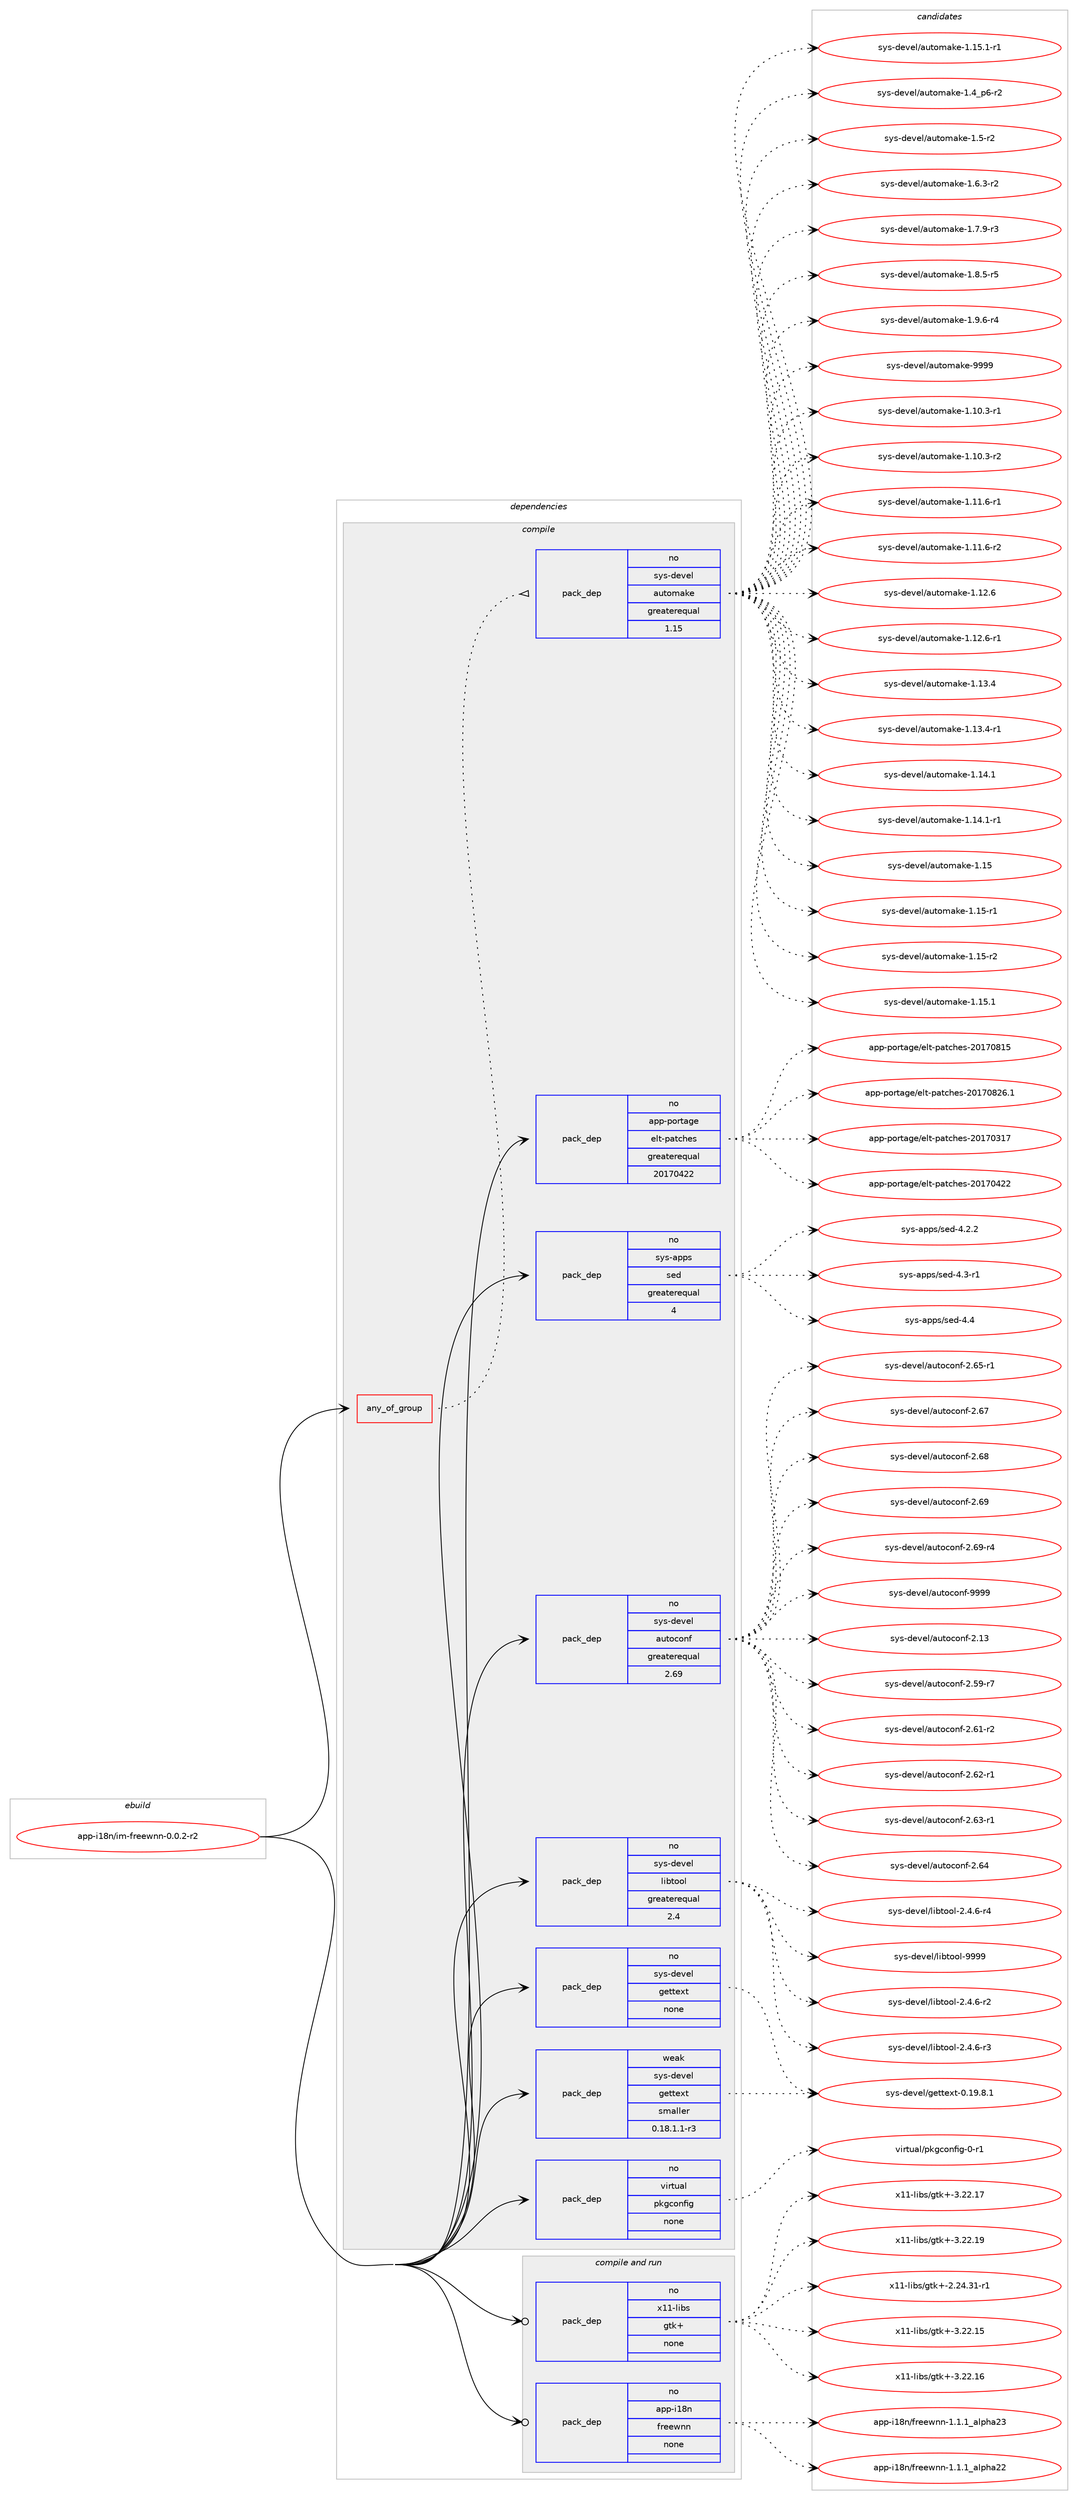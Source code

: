 digraph prolog {

# *************
# Graph options
# *************

newrank=true;
concentrate=true;
compound=true;
graph [rankdir=LR,fontname=Helvetica,fontsize=10,ranksep=1.5];#, ranksep=2.5, nodesep=0.2];
edge  [arrowhead=vee];
node  [fontname=Helvetica,fontsize=10];

# **********
# The ebuild
# **********

subgraph cluster_leftcol {
color=gray;
rank=same;
label=<<i>ebuild</i>>;
id [label="app-i18n/im-freewnn-0.0.2-r2", color=red, width=4, href="../app-i18n/im-freewnn-0.0.2-r2.svg"];
}

# ****************
# The dependencies
# ****************

subgraph cluster_midcol {
color=gray;
label=<<i>dependencies</i>>;
subgraph cluster_compile {
fillcolor="#eeeeee";
style=filled;
label=<<i>compile</i>>;
subgraph any646 {
dependency42853 [label=<<TABLE BORDER="0" CELLBORDER="1" CELLSPACING="0" CELLPADDING="4"><TR><TD CELLPADDING="10">any_of_group</TD></TR></TABLE>>, shape=none, color=red];subgraph pack30320 {
dependency42854 [label=<<TABLE BORDER="0" CELLBORDER="1" CELLSPACING="0" CELLPADDING="4" WIDTH="220"><TR><TD ROWSPAN="6" CELLPADDING="30">pack_dep</TD></TR><TR><TD WIDTH="110">no</TD></TR><TR><TD>sys-devel</TD></TR><TR><TD>automake</TD></TR><TR><TD>greaterequal</TD></TR><TR><TD>1.15</TD></TR></TABLE>>, shape=none, color=blue];
}
dependency42853:e -> dependency42854:w [weight=20,style="dotted",arrowhead="oinv"];
}
id:e -> dependency42853:w [weight=20,style="solid",arrowhead="vee"];
subgraph pack30321 {
dependency42855 [label=<<TABLE BORDER="0" CELLBORDER="1" CELLSPACING="0" CELLPADDING="4" WIDTH="220"><TR><TD ROWSPAN="6" CELLPADDING="30">pack_dep</TD></TR><TR><TD WIDTH="110">no</TD></TR><TR><TD>app-portage</TD></TR><TR><TD>elt-patches</TD></TR><TR><TD>greaterequal</TD></TR><TR><TD>20170422</TD></TR></TABLE>>, shape=none, color=blue];
}
id:e -> dependency42855:w [weight=20,style="solid",arrowhead="vee"];
subgraph pack30322 {
dependency42856 [label=<<TABLE BORDER="0" CELLBORDER="1" CELLSPACING="0" CELLPADDING="4" WIDTH="220"><TR><TD ROWSPAN="6" CELLPADDING="30">pack_dep</TD></TR><TR><TD WIDTH="110">no</TD></TR><TR><TD>sys-apps</TD></TR><TR><TD>sed</TD></TR><TR><TD>greaterequal</TD></TR><TR><TD>4</TD></TR></TABLE>>, shape=none, color=blue];
}
id:e -> dependency42856:w [weight=20,style="solid",arrowhead="vee"];
subgraph pack30323 {
dependency42857 [label=<<TABLE BORDER="0" CELLBORDER="1" CELLSPACING="0" CELLPADDING="4" WIDTH="220"><TR><TD ROWSPAN="6" CELLPADDING="30">pack_dep</TD></TR><TR><TD WIDTH="110">no</TD></TR><TR><TD>sys-devel</TD></TR><TR><TD>autoconf</TD></TR><TR><TD>greaterequal</TD></TR><TR><TD>2.69</TD></TR></TABLE>>, shape=none, color=blue];
}
id:e -> dependency42857:w [weight=20,style="solid",arrowhead="vee"];
subgraph pack30324 {
dependency42858 [label=<<TABLE BORDER="0" CELLBORDER="1" CELLSPACING="0" CELLPADDING="4" WIDTH="220"><TR><TD ROWSPAN="6" CELLPADDING="30">pack_dep</TD></TR><TR><TD WIDTH="110">no</TD></TR><TR><TD>sys-devel</TD></TR><TR><TD>gettext</TD></TR><TR><TD>none</TD></TR><TR><TD></TD></TR></TABLE>>, shape=none, color=blue];
}
id:e -> dependency42858:w [weight=20,style="solid",arrowhead="vee"];
subgraph pack30325 {
dependency42859 [label=<<TABLE BORDER="0" CELLBORDER="1" CELLSPACING="0" CELLPADDING="4" WIDTH="220"><TR><TD ROWSPAN="6" CELLPADDING="30">pack_dep</TD></TR><TR><TD WIDTH="110">no</TD></TR><TR><TD>sys-devel</TD></TR><TR><TD>libtool</TD></TR><TR><TD>greaterequal</TD></TR><TR><TD>2.4</TD></TR></TABLE>>, shape=none, color=blue];
}
id:e -> dependency42859:w [weight=20,style="solid",arrowhead="vee"];
subgraph pack30326 {
dependency42860 [label=<<TABLE BORDER="0" CELLBORDER="1" CELLSPACING="0" CELLPADDING="4" WIDTH="220"><TR><TD ROWSPAN="6" CELLPADDING="30">pack_dep</TD></TR><TR><TD WIDTH="110">no</TD></TR><TR><TD>virtual</TD></TR><TR><TD>pkgconfig</TD></TR><TR><TD>none</TD></TR><TR><TD></TD></TR></TABLE>>, shape=none, color=blue];
}
id:e -> dependency42860:w [weight=20,style="solid",arrowhead="vee"];
subgraph pack30327 {
dependency42861 [label=<<TABLE BORDER="0" CELLBORDER="1" CELLSPACING="0" CELLPADDING="4" WIDTH="220"><TR><TD ROWSPAN="6" CELLPADDING="30">pack_dep</TD></TR><TR><TD WIDTH="110">weak</TD></TR><TR><TD>sys-devel</TD></TR><TR><TD>gettext</TD></TR><TR><TD>smaller</TD></TR><TR><TD>0.18.1.1-r3</TD></TR></TABLE>>, shape=none, color=blue];
}
id:e -> dependency42861:w [weight=20,style="solid",arrowhead="vee"];
}
subgraph cluster_compileandrun {
fillcolor="#eeeeee";
style=filled;
label=<<i>compile and run</i>>;
subgraph pack30328 {
dependency42862 [label=<<TABLE BORDER="0" CELLBORDER="1" CELLSPACING="0" CELLPADDING="4" WIDTH="220"><TR><TD ROWSPAN="6" CELLPADDING="30">pack_dep</TD></TR><TR><TD WIDTH="110">no</TD></TR><TR><TD>app-i18n</TD></TR><TR><TD>freewnn</TD></TR><TR><TD>none</TD></TR><TR><TD></TD></TR></TABLE>>, shape=none, color=blue];
}
id:e -> dependency42862:w [weight=20,style="solid",arrowhead="odotvee"];
subgraph pack30329 {
dependency42863 [label=<<TABLE BORDER="0" CELLBORDER="1" CELLSPACING="0" CELLPADDING="4" WIDTH="220"><TR><TD ROWSPAN="6" CELLPADDING="30">pack_dep</TD></TR><TR><TD WIDTH="110">no</TD></TR><TR><TD>x11-libs</TD></TR><TR><TD>gtk+</TD></TR><TR><TD>none</TD></TR><TR><TD></TD></TR></TABLE>>, shape=none, color=blue];
}
id:e -> dependency42863:w [weight=20,style="solid",arrowhead="odotvee"];
}
subgraph cluster_run {
fillcolor="#eeeeee";
style=filled;
label=<<i>run</i>>;
}
}

# **************
# The candidates
# **************

subgraph cluster_choices {
rank=same;
color=gray;
label=<<i>candidates</i>>;

subgraph choice30320 {
color=black;
nodesep=1;
choice11512111545100101118101108479711711611110997107101454946494846514511449 [label="sys-devel/automake-1.10.3-r1", color=red, width=4,href="../sys-devel/automake-1.10.3-r1.svg"];
choice11512111545100101118101108479711711611110997107101454946494846514511450 [label="sys-devel/automake-1.10.3-r2", color=red, width=4,href="../sys-devel/automake-1.10.3-r2.svg"];
choice11512111545100101118101108479711711611110997107101454946494946544511449 [label="sys-devel/automake-1.11.6-r1", color=red, width=4,href="../sys-devel/automake-1.11.6-r1.svg"];
choice11512111545100101118101108479711711611110997107101454946494946544511450 [label="sys-devel/automake-1.11.6-r2", color=red, width=4,href="../sys-devel/automake-1.11.6-r2.svg"];
choice1151211154510010111810110847971171161111099710710145494649504654 [label="sys-devel/automake-1.12.6", color=red, width=4,href="../sys-devel/automake-1.12.6.svg"];
choice11512111545100101118101108479711711611110997107101454946495046544511449 [label="sys-devel/automake-1.12.6-r1", color=red, width=4,href="../sys-devel/automake-1.12.6-r1.svg"];
choice1151211154510010111810110847971171161111099710710145494649514652 [label="sys-devel/automake-1.13.4", color=red, width=4,href="../sys-devel/automake-1.13.4.svg"];
choice11512111545100101118101108479711711611110997107101454946495146524511449 [label="sys-devel/automake-1.13.4-r1", color=red, width=4,href="../sys-devel/automake-1.13.4-r1.svg"];
choice1151211154510010111810110847971171161111099710710145494649524649 [label="sys-devel/automake-1.14.1", color=red, width=4,href="../sys-devel/automake-1.14.1.svg"];
choice11512111545100101118101108479711711611110997107101454946495246494511449 [label="sys-devel/automake-1.14.1-r1", color=red, width=4,href="../sys-devel/automake-1.14.1-r1.svg"];
choice115121115451001011181011084797117116111109971071014549464953 [label="sys-devel/automake-1.15", color=red, width=4,href="../sys-devel/automake-1.15.svg"];
choice1151211154510010111810110847971171161111099710710145494649534511449 [label="sys-devel/automake-1.15-r1", color=red, width=4,href="../sys-devel/automake-1.15-r1.svg"];
choice1151211154510010111810110847971171161111099710710145494649534511450 [label="sys-devel/automake-1.15-r2", color=red, width=4,href="../sys-devel/automake-1.15-r2.svg"];
choice1151211154510010111810110847971171161111099710710145494649534649 [label="sys-devel/automake-1.15.1", color=red, width=4,href="../sys-devel/automake-1.15.1.svg"];
choice11512111545100101118101108479711711611110997107101454946495346494511449 [label="sys-devel/automake-1.15.1-r1", color=red, width=4,href="../sys-devel/automake-1.15.1-r1.svg"];
choice115121115451001011181011084797117116111109971071014549465295112544511450 [label="sys-devel/automake-1.4_p6-r2", color=red, width=4,href="../sys-devel/automake-1.4_p6-r2.svg"];
choice11512111545100101118101108479711711611110997107101454946534511450 [label="sys-devel/automake-1.5-r2", color=red, width=4,href="../sys-devel/automake-1.5-r2.svg"];
choice115121115451001011181011084797117116111109971071014549465446514511450 [label="sys-devel/automake-1.6.3-r2", color=red, width=4,href="../sys-devel/automake-1.6.3-r2.svg"];
choice115121115451001011181011084797117116111109971071014549465546574511451 [label="sys-devel/automake-1.7.9-r3", color=red, width=4,href="../sys-devel/automake-1.7.9-r3.svg"];
choice115121115451001011181011084797117116111109971071014549465646534511453 [label="sys-devel/automake-1.8.5-r5", color=red, width=4,href="../sys-devel/automake-1.8.5-r5.svg"];
choice115121115451001011181011084797117116111109971071014549465746544511452 [label="sys-devel/automake-1.9.6-r4", color=red, width=4,href="../sys-devel/automake-1.9.6-r4.svg"];
choice115121115451001011181011084797117116111109971071014557575757 [label="sys-devel/automake-9999", color=red, width=4,href="../sys-devel/automake-9999.svg"];
dependency42854:e -> choice11512111545100101118101108479711711611110997107101454946494846514511449:w [style=dotted,weight="100"];
dependency42854:e -> choice11512111545100101118101108479711711611110997107101454946494846514511450:w [style=dotted,weight="100"];
dependency42854:e -> choice11512111545100101118101108479711711611110997107101454946494946544511449:w [style=dotted,weight="100"];
dependency42854:e -> choice11512111545100101118101108479711711611110997107101454946494946544511450:w [style=dotted,weight="100"];
dependency42854:e -> choice1151211154510010111810110847971171161111099710710145494649504654:w [style=dotted,weight="100"];
dependency42854:e -> choice11512111545100101118101108479711711611110997107101454946495046544511449:w [style=dotted,weight="100"];
dependency42854:e -> choice1151211154510010111810110847971171161111099710710145494649514652:w [style=dotted,weight="100"];
dependency42854:e -> choice11512111545100101118101108479711711611110997107101454946495146524511449:w [style=dotted,weight="100"];
dependency42854:e -> choice1151211154510010111810110847971171161111099710710145494649524649:w [style=dotted,weight="100"];
dependency42854:e -> choice11512111545100101118101108479711711611110997107101454946495246494511449:w [style=dotted,weight="100"];
dependency42854:e -> choice115121115451001011181011084797117116111109971071014549464953:w [style=dotted,weight="100"];
dependency42854:e -> choice1151211154510010111810110847971171161111099710710145494649534511449:w [style=dotted,weight="100"];
dependency42854:e -> choice1151211154510010111810110847971171161111099710710145494649534511450:w [style=dotted,weight="100"];
dependency42854:e -> choice1151211154510010111810110847971171161111099710710145494649534649:w [style=dotted,weight="100"];
dependency42854:e -> choice11512111545100101118101108479711711611110997107101454946495346494511449:w [style=dotted,weight="100"];
dependency42854:e -> choice115121115451001011181011084797117116111109971071014549465295112544511450:w [style=dotted,weight="100"];
dependency42854:e -> choice11512111545100101118101108479711711611110997107101454946534511450:w [style=dotted,weight="100"];
dependency42854:e -> choice115121115451001011181011084797117116111109971071014549465446514511450:w [style=dotted,weight="100"];
dependency42854:e -> choice115121115451001011181011084797117116111109971071014549465546574511451:w [style=dotted,weight="100"];
dependency42854:e -> choice115121115451001011181011084797117116111109971071014549465646534511453:w [style=dotted,weight="100"];
dependency42854:e -> choice115121115451001011181011084797117116111109971071014549465746544511452:w [style=dotted,weight="100"];
dependency42854:e -> choice115121115451001011181011084797117116111109971071014557575757:w [style=dotted,weight="100"];
}
subgraph choice30321 {
color=black;
nodesep=1;
choice97112112451121111141169710310147101108116451129711699104101115455048495548514955 [label="app-portage/elt-patches-20170317", color=red, width=4,href="../app-portage/elt-patches-20170317.svg"];
choice97112112451121111141169710310147101108116451129711699104101115455048495548525050 [label="app-portage/elt-patches-20170422", color=red, width=4,href="../app-portage/elt-patches-20170422.svg"];
choice97112112451121111141169710310147101108116451129711699104101115455048495548564953 [label="app-portage/elt-patches-20170815", color=red, width=4,href="../app-portage/elt-patches-20170815.svg"];
choice971121124511211111411697103101471011081164511297116991041011154550484955485650544649 [label="app-portage/elt-patches-20170826.1", color=red, width=4,href="../app-portage/elt-patches-20170826.1.svg"];
dependency42855:e -> choice97112112451121111141169710310147101108116451129711699104101115455048495548514955:w [style=dotted,weight="100"];
dependency42855:e -> choice97112112451121111141169710310147101108116451129711699104101115455048495548525050:w [style=dotted,weight="100"];
dependency42855:e -> choice97112112451121111141169710310147101108116451129711699104101115455048495548564953:w [style=dotted,weight="100"];
dependency42855:e -> choice971121124511211111411697103101471011081164511297116991041011154550484955485650544649:w [style=dotted,weight="100"];
}
subgraph choice30322 {
color=black;
nodesep=1;
choice115121115459711211211547115101100455246504650 [label="sys-apps/sed-4.2.2", color=red, width=4,href="../sys-apps/sed-4.2.2.svg"];
choice115121115459711211211547115101100455246514511449 [label="sys-apps/sed-4.3-r1", color=red, width=4,href="../sys-apps/sed-4.3-r1.svg"];
choice11512111545971121121154711510110045524652 [label="sys-apps/sed-4.4", color=red, width=4,href="../sys-apps/sed-4.4.svg"];
dependency42856:e -> choice115121115459711211211547115101100455246504650:w [style=dotted,weight="100"];
dependency42856:e -> choice115121115459711211211547115101100455246514511449:w [style=dotted,weight="100"];
dependency42856:e -> choice11512111545971121121154711510110045524652:w [style=dotted,weight="100"];
}
subgraph choice30323 {
color=black;
nodesep=1;
choice115121115451001011181011084797117116111991111101024550464951 [label="sys-devel/autoconf-2.13", color=red, width=4,href="../sys-devel/autoconf-2.13.svg"];
choice1151211154510010111810110847971171161119911111010245504653574511455 [label="sys-devel/autoconf-2.59-r7", color=red, width=4,href="../sys-devel/autoconf-2.59-r7.svg"];
choice1151211154510010111810110847971171161119911111010245504654494511450 [label="sys-devel/autoconf-2.61-r2", color=red, width=4,href="../sys-devel/autoconf-2.61-r2.svg"];
choice1151211154510010111810110847971171161119911111010245504654504511449 [label="sys-devel/autoconf-2.62-r1", color=red, width=4,href="../sys-devel/autoconf-2.62-r1.svg"];
choice1151211154510010111810110847971171161119911111010245504654514511449 [label="sys-devel/autoconf-2.63-r1", color=red, width=4,href="../sys-devel/autoconf-2.63-r1.svg"];
choice115121115451001011181011084797117116111991111101024550465452 [label="sys-devel/autoconf-2.64", color=red, width=4,href="../sys-devel/autoconf-2.64.svg"];
choice1151211154510010111810110847971171161119911111010245504654534511449 [label="sys-devel/autoconf-2.65-r1", color=red, width=4,href="../sys-devel/autoconf-2.65-r1.svg"];
choice115121115451001011181011084797117116111991111101024550465455 [label="sys-devel/autoconf-2.67", color=red, width=4,href="../sys-devel/autoconf-2.67.svg"];
choice115121115451001011181011084797117116111991111101024550465456 [label="sys-devel/autoconf-2.68", color=red, width=4,href="../sys-devel/autoconf-2.68.svg"];
choice115121115451001011181011084797117116111991111101024550465457 [label="sys-devel/autoconf-2.69", color=red, width=4,href="../sys-devel/autoconf-2.69.svg"];
choice1151211154510010111810110847971171161119911111010245504654574511452 [label="sys-devel/autoconf-2.69-r4", color=red, width=4,href="../sys-devel/autoconf-2.69-r4.svg"];
choice115121115451001011181011084797117116111991111101024557575757 [label="sys-devel/autoconf-9999", color=red, width=4,href="../sys-devel/autoconf-9999.svg"];
dependency42857:e -> choice115121115451001011181011084797117116111991111101024550464951:w [style=dotted,weight="100"];
dependency42857:e -> choice1151211154510010111810110847971171161119911111010245504653574511455:w [style=dotted,weight="100"];
dependency42857:e -> choice1151211154510010111810110847971171161119911111010245504654494511450:w [style=dotted,weight="100"];
dependency42857:e -> choice1151211154510010111810110847971171161119911111010245504654504511449:w [style=dotted,weight="100"];
dependency42857:e -> choice1151211154510010111810110847971171161119911111010245504654514511449:w [style=dotted,weight="100"];
dependency42857:e -> choice115121115451001011181011084797117116111991111101024550465452:w [style=dotted,weight="100"];
dependency42857:e -> choice1151211154510010111810110847971171161119911111010245504654534511449:w [style=dotted,weight="100"];
dependency42857:e -> choice115121115451001011181011084797117116111991111101024550465455:w [style=dotted,weight="100"];
dependency42857:e -> choice115121115451001011181011084797117116111991111101024550465456:w [style=dotted,weight="100"];
dependency42857:e -> choice115121115451001011181011084797117116111991111101024550465457:w [style=dotted,weight="100"];
dependency42857:e -> choice1151211154510010111810110847971171161119911111010245504654574511452:w [style=dotted,weight="100"];
dependency42857:e -> choice115121115451001011181011084797117116111991111101024557575757:w [style=dotted,weight="100"];
}
subgraph choice30324 {
color=black;
nodesep=1;
choice1151211154510010111810110847103101116116101120116454846495746564649 [label="sys-devel/gettext-0.19.8.1", color=red, width=4,href="../sys-devel/gettext-0.19.8.1.svg"];
dependency42858:e -> choice1151211154510010111810110847103101116116101120116454846495746564649:w [style=dotted,weight="100"];
}
subgraph choice30325 {
color=black;
nodesep=1;
choice1151211154510010111810110847108105981161111111084550465246544511450 [label="sys-devel/libtool-2.4.6-r2", color=red, width=4,href="../sys-devel/libtool-2.4.6-r2.svg"];
choice1151211154510010111810110847108105981161111111084550465246544511451 [label="sys-devel/libtool-2.4.6-r3", color=red, width=4,href="../sys-devel/libtool-2.4.6-r3.svg"];
choice1151211154510010111810110847108105981161111111084550465246544511452 [label="sys-devel/libtool-2.4.6-r4", color=red, width=4,href="../sys-devel/libtool-2.4.6-r4.svg"];
choice1151211154510010111810110847108105981161111111084557575757 [label="sys-devel/libtool-9999", color=red, width=4,href="../sys-devel/libtool-9999.svg"];
dependency42859:e -> choice1151211154510010111810110847108105981161111111084550465246544511450:w [style=dotted,weight="100"];
dependency42859:e -> choice1151211154510010111810110847108105981161111111084550465246544511451:w [style=dotted,weight="100"];
dependency42859:e -> choice1151211154510010111810110847108105981161111111084550465246544511452:w [style=dotted,weight="100"];
dependency42859:e -> choice1151211154510010111810110847108105981161111111084557575757:w [style=dotted,weight="100"];
}
subgraph choice30326 {
color=black;
nodesep=1;
choice11810511411611797108471121071039911111010210510345484511449 [label="virtual/pkgconfig-0-r1", color=red, width=4,href="../virtual/pkgconfig-0-r1.svg"];
dependency42860:e -> choice11810511411611797108471121071039911111010210510345484511449:w [style=dotted,weight="100"];
}
subgraph choice30327 {
color=black;
nodesep=1;
choice1151211154510010111810110847103101116116101120116454846495746564649 [label="sys-devel/gettext-0.19.8.1", color=red, width=4,href="../sys-devel/gettext-0.19.8.1.svg"];
dependency42861:e -> choice1151211154510010111810110847103101116116101120116454846495746564649:w [style=dotted,weight="100"];
}
subgraph choice30328 {
color=black;
nodesep=1;
choice97112112451054956110471021141011011191101104549464946499597108112104975050 [label="app-i18n/freewnn-1.1.1_alpha22", color=red, width=4,href="../app-i18n/freewnn-1.1.1_alpha22.svg"];
choice97112112451054956110471021141011011191101104549464946499597108112104975051 [label="app-i18n/freewnn-1.1.1_alpha23", color=red, width=4,href="../app-i18n/freewnn-1.1.1_alpha23.svg"];
dependency42862:e -> choice97112112451054956110471021141011011191101104549464946499597108112104975050:w [style=dotted,weight="100"];
dependency42862:e -> choice97112112451054956110471021141011011191101104549464946499597108112104975051:w [style=dotted,weight="100"];
}
subgraph choice30329 {
color=black;
nodesep=1;
choice12049494510810598115471031161074345504650524651494511449 [label="x11-libs/gtk+-2.24.31-r1", color=red, width=4,href="../x11-libs/gtk+-2.24.31-r1.svg"];
choice1204949451081059811547103116107434551465050464953 [label="x11-libs/gtk+-3.22.15", color=red, width=4,href="../x11-libs/gtk+-3.22.15.svg"];
choice1204949451081059811547103116107434551465050464954 [label="x11-libs/gtk+-3.22.16", color=red, width=4,href="../x11-libs/gtk+-3.22.16.svg"];
choice1204949451081059811547103116107434551465050464955 [label="x11-libs/gtk+-3.22.17", color=red, width=4,href="../x11-libs/gtk+-3.22.17.svg"];
choice1204949451081059811547103116107434551465050464957 [label="x11-libs/gtk+-3.22.19", color=red, width=4,href="../x11-libs/gtk+-3.22.19.svg"];
dependency42863:e -> choice12049494510810598115471031161074345504650524651494511449:w [style=dotted,weight="100"];
dependency42863:e -> choice1204949451081059811547103116107434551465050464953:w [style=dotted,weight="100"];
dependency42863:e -> choice1204949451081059811547103116107434551465050464954:w [style=dotted,weight="100"];
dependency42863:e -> choice1204949451081059811547103116107434551465050464955:w [style=dotted,weight="100"];
dependency42863:e -> choice1204949451081059811547103116107434551465050464957:w [style=dotted,weight="100"];
}
}

}
